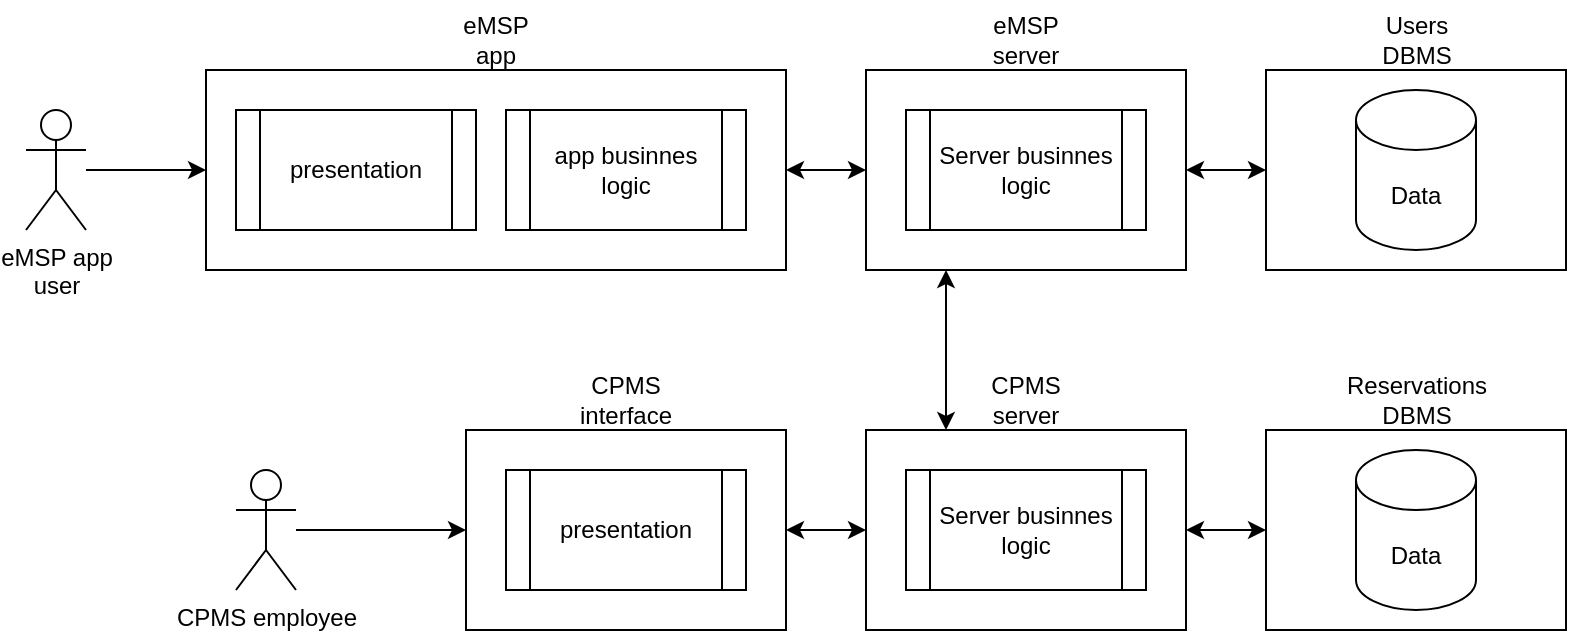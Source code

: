 <mxfile version="20.8.0" type="device"><diagram id="V_XcaT0CtuNlJ0raQy3x" name="Page-1"><mxGraphModel dx="1700" dy="729" grid="1" gridSize="10" guides="1" tooltips="1" connect="1" arrows="1" fold="1" page="1" pageScale="1" pageWidth="850" pageHeight="1100" math="0" shadow="0"><root><mxCell id="0"/><mxCell id="1" parent="0"/><mxCell id="iNuc_WW1Xu3bFhKJDsRs-13" value="" style="rounded=0;whiteSpace=wrap;html=1;" vertex="1" parent="1"><mxGeometry x="360" y="250" width="160" height="100" as="geometry"/></mxCell><mxCell id="iNuc_WW1Xu3bFhKJDsRs-15" value="Server businnes logic" style="shape=process;whiteSpace=wrap;html=1;backgroundOutline=1;" vertex="1" parent="1"><mxGeometry x="380" y="270" width="120" height="60" as="geometry"/></mxCell><mxCell id="iNuc_WW1Xu3bFhKJDsRs-17" value="" style="rounded=0;whiteSpace=wrap;html=1;" vertex="1" parent="1"><mxGeometry x="560" y="250" width="150" height="100" as="geometry"/></mxCell><mxCell id="iNuc_WW1Xu3bFhKJDsRs-18" value="Users&lt;br&gt;DBMS" style="text;html=1;align=center;verticalAlign=middle;resizable=0;points=[];autosize=1;strokeColor=none;fillColor=none;" vertex="1" parent="1"><mxGeometry x="605" y="215" width="60" height="40" as="geometry"/></mxCell><mxCell id="iNuc_WW1Xu3bFhKJDsRs-23" value="" style="rounded=0;whiteSpace=wrap;html=1;" vertex="1" parent="1"><mxGeometry x="30" y="250" width="290" height="100" as="geometry"/></mxCell><mxCell id="iNuc_WW1Xu3bFhKJDsRs-25" value="eMSP &lt;br&gt;app" style="text;html=1;strokeColor=none;fillColor=none;align=center;verticalAlign=middle;whiteSpace=wrap;rounded=0;" vertex="1" parent="1"><mxGeometry x="145" y="220" width="60" height="30" as="geometry"/></mxCell><mxCell id="iNuc_WW1Xu3bFhKJDsRs-6" value="presentation" style="shape=process;whiteSpace=wrap;html=1;backgroundOutline=1;" vertex="1" parent="1"><mxGeometry x="45" y="270" width="120" height="60" as="geometry"/></mxCell><mxCell id="iNuc_WW1Xu3bFhKJDsRs-14" value="app businnes logic" style="shape=process;whiteSpace=wrap;html=1;backgroundOutline=1;" vertex="1" parent="1"><mxGeometry x="180" y="270" width="120" height="60" as="geometry"/></mxCell><mxCell id="iNuc_WW1Xu3bFhKJDsRs-27" value="eMSP server" style="text;html=1;strokeColor=none;fillColor=none;align=center;verticalAlign=middle;whiteSpace=wrap;rounded=0;" vertex="1" parent="1"><mxGeometry x="410" y="220" width="60" height="30" as="geometry"/></mxCell><mxCell id="iNuc_WW1Xu3bFhKJDsRs-29" value="" style="endArrow=classic;startArrow=classic;html=1;rounded=0;entryX=0;entryY=0.5;entryDx=0;entryDy=0;exitX=1;exitY=0.5;exitDx=0;exitDy=0;" edge="1" parent="1" source="iNuc_WW1Xu3bFhKJDsRs-23" target="iNuc_WW1Xu3bFhKJDsRs-13"><mxGeometry width="50" height="50" relative="1" as="geometry"><mxPoint x="310" y="320" as="sourcePoint"/><mxPoint x="360" y="270" as="targetPoint"/></mxGeometry></mxCell><mxCell id="iNuc_WW1Xu3bFhKJDsRs-30" value="" style="endArrow=classic;startArrow=classic;html=1;rounded=0;exitX=1;exitY=0.5;exitDx=0;exitDy=0;entryX=0;entryY=0.5;entryDx=0;entryDy=0;" edge="1" parent="1" source="iNuc_WW1Xu3bFhKJDsRs-13" target="iNuc_WW1Xu3bFhKJDsRs-17"><mxGeometry width="50" height="50" relative="1" as="geometry"><mxPoint x="520" y="320" as="sourcePoint"/><mxPoint x="570" y="270" as="targetPoint"/></mxGeometry></mxCell><mxCell id="iNuc_WW1Xu3bFhKJDsRs-31" value="" style="rounded=0;whiteSpace=wrap;html=1;" vertex="1" parent="1"><mxGeometry x="360" y="430" width="160" height="100" as="geometry"/></mxCell><mxCell id="iNuc_WW1Xu3bFhKJDsRs-32" value="Server businnes logic" style="shape=process;whiteSpace=wrap;html=1;backgroundOutline=1;" vertex="1" parent="1"><mxGeometry x="380" y="450" width="120" height="60" as="geometry"/></mxCell><mxCell id="iNuc_WW1Xu3bFhKJDsRs-33" value="" style="rounded=0;whiteSpace=wrap;html=1;" vertex="1" parent="1"><mxGeometry x="560" y="430" width="150" height="100" as="geometry"/></mxCell><mxCell id="iNuc_WW1Xu3bFhKJDsRs-34" value="Reservations&lt;br&gt;DBMS" style="text;html=1;align=center;verticalAlign=middle;resizable=0;points=[];autosize=1;strokeColor=none;fillColor=none;" vertex="1" parent="1"><mxGeometry x="590" y="395" width="90" height="40" as="geometry"/></mxCell><mxCell id="iNuc_WW1Xu3bFhKJDsRs-36" value="" style="rounded=0;whiteSpace=wrap;html=1;" vertex="1" parent="1"><mxGeometry x="160" y="430" width="160" height="100" as="geometry"/></mxCell><mxCell id="iNuc_WW1Xu3bFhKJDsRs-37" value="CPMS&lt;br&gt;interface" style="text;html=1;strokeColor=none;fillColor=none;align=center;verticalAlign=middle;whiteSpace=wrap;rounded=0;" vertex="1" parent="1"><mxGeometry x="210" y="400" width="60" height="30" as="geometry"/></mxCell><mxCell id="iNuc_WW1Xu3bFhKJDsRs-38" value="presentation" style="shape=process;whiteSpace=wrap;html=1;backgroundOutline=1;" vertex="1" parent="1"><mxGeometry x="180" y="450" width="120" height="60" as="geometry"/></mxCell><mxCell id="iNuc_WW1Xu3bFhKJDsRs-40" value="CPMS server" style="text;html=1;strokeColor=none;fillColor=none;align=center;verticalAlign=middle;whiteSpace=wrap;rounded=0;" vertex="1" parent="1"><mxGeometry x="410" y="400" width="60" height="30" as="geometry"/></mxCell><mxCell id="iNuc_WW1Xu3bFhKJDsRs-41" value="" style="endArrow=classic;startArrow=classic;html=1;rounded=0;entryX=0;entryY=0.5;entryDx=0;entryDy=0;exitX=1;exitY=0.5;exitDx=0;exitDy=0;" edge="1" parent="1" source="iNuc_WW1Xu3bFhKJDsRs-36" target="iNuc_WW1Xu3bFhKJDsRs-31"><mxGeometry width="50" height="50" relative="1" as="geometry"><mxPoint x="310" y="500" as="sourcePoint"/><mxPoint x="360" y="450" as="targetPoint"/></mxGeometry></mxCell><mxCell id="iNuc_WW1Xu3bFhKJDsRs-42" value="" style="endArrow=classic;startArrow=classic;html=1;rounded=0;entryX=0;entryY=0.5;entryDx=0;entryDy=0;exitX=1;exitY=0.5;exitDx=0;exitDy=0;" edge="1" parent="1" source="iNuc_WW1Xu3bFhKJDsRs-31" target="iNuc_WW1Xu3bFhKJDsRs-33"><mxGeometry width="50" height="50" relative="1" as="geometry"><mxPoint x="520" y="500" as="sourcePoint"/><mxPoint x="570" y="450" as="targetPoint"/></mxGeometry></mxCell><mxCell id="iNuc_WW1Xu3bFhKJDsRs-43" value="" style="endArrow=classic;startArrow=classic;html=1;rounded=0;entryX=0.25;entryY=1;entryDx=0;entryDy=0;exitX=0.25;exitY=0;exitDx=0;exitDy=0;" edge="1" parent="1" source="iNuc_WW1Xu3bFhKJDsRs-31" target="iNuc_WW1Xu3bFhKJDsRs-13"><mxGeometry width="50" height="50" relative="1" as="geometry"><mxPoint x="400" y="410" as="sourcePoint"/><mxPoint x="440" y="370" as="targetPoint"/></mxGeometry></mxCell><mxCell id="iNuc_WW1Xu3bFhKJDsRs-44" value="Data" style="shape=cylinder3;whiteSpace=wrap;html=1;boundedLbl=1;backgroundOutline=1;size=15;" vertex="1" parent="1"><mxGeometry x="605" y="260" width="60" height="80" as="geometry"/></mxCell><mxCell id="iNuc_WW1Xu3bFhKJDsRs-45" value="Data" style="shape=cylinder3;whiteSpace=wrap;html=1;boundedLbl=1;backgroundOutline=1;size=15;" vertex="1" parent="1"><mxGeometry x="605" y="440" width="60" height="80" as="geometry"/></mxCell><mxCell id="iNuc_WW1Xu3bFhKJDsRs-50" style="edgeStyle=orthogonalEdgeStyle;rounded=0;orthogonalLoop=1;jettySize=auto;html=1;" edge="1" parent="1" source="iNuc_WW1Xu3bFhKJDsRs-46" target="iNuc_WW1Xu3bFhKJDsRs-23"><mxGeometry relative="1" as="geometry"/></mxCell><mxCell id="iNuc_WW1Xu3bFhKJDsRs-46" value="eMSP app&lt;br&gt;user" style="shape=umlActor;verticalLabelPosition=bottom;verticalAlign=top;html=1;outlineConnect=0;" vertex="1" parent="1"><mxGeometry x="-60" y="270" width="30" height="60" as="geometry"/></mxCell><mxCell id="iNuc_WW1Xu3bFhKJDsRs-48" style="edgeStyle=orthogonalEdgeStyle;rounded=0;orthogonalLoop=1;jettySize=auto;html=1;entryX=0;entryY=0.5;entryDx=0;entryDy=0;" edge="1" parent="1" source="iNuc_WW1Xu3bFhKJDsRs-47" target="iNuc_WW1Xu3bFhKJDsRs-36"><mxGeometry relative="1" as="geometry"/></mxCell><mxCell id="iNuc_WW1Xu3bFhKJDsRs-47" value="CPMS employee" style="shape=umlActor;verticalLabelPosition=bottom;verticalAlign=top;html=1;outlineConnect=0;" vertex="1" parent="1"><mxGeometry x="45" y="450" width="30" height="60" as="geometry"/></mxCell></root></mxGraphModel></diagram></mxfile>